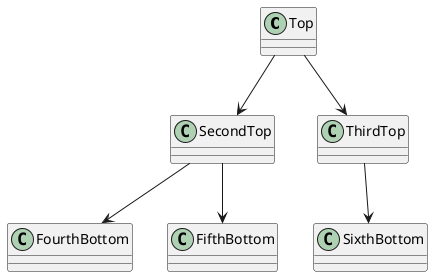 @startuml layered
class Top
class SecondTop
class ThirdTop
class FourthBottom
class FifthBottom
class SixthBottom

Top --> SecondTop
Top --> ThirdTop
SecondTop --> FourthBottom
SecondTop --> FifthBottom
ThirdTop --> SixthBottom
@enduml
